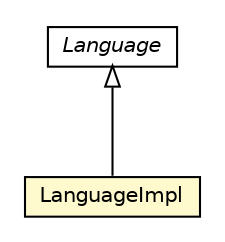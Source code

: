 #!/usr/local/bin/dot
#
# Class diagram 
# Generated by UMLGraph version R5_6-24-gf6e263 (http://www.umlgraph.org/)
#

digraph G {
	edge [fontname="Helvetica",fontsize=10,labelfontname="Helvetica",labelfontsize=10];
	node [fontname="Helvetica",fontsize=10,shape=plaintext];
	nodesep=0.25;
	ranksep=0.5;
	// org.universAAL.ontology.language.Language
	c216697 [label=<<table title="org.universAAL.ontology.language.Language" border="0" cellborder="1" cellspacing="0" cellpadding="2" port="p" href="./Language.html">
		<tr><td><table border="0" cellspacing="0" cellpadding="1">
<tr><td align="center" balign="center"><font face="Helvetica-Oblique"> Language </font></td></tr>
		</table></td></tr>
		</table>>, URL="./Language.html", fontname="Helvetica", fontcolor="black", fontsize=10.0];
	// org.universAAL.ontology.language.LanguageImpl
	c216698 [label=<<table title="org.universAAL.ontology.language.LanguageImpl" border="0" cellborder="1" cellspacing="0" cellpadding="2" port="p" bgcolor="lemonChiffon" href="./LanguageImpl.html">
		<tr><td><table border="0" cellspacing="0" cellpadding="1">
<tr><td align="center" balign="center"> LanguageImpl </td></tr>
		</table></td></tr>
		</table>>, URL="./LanguageImpl.html", fontname="Helvetica", fontcolor="black", fontsize=10.0];
	//org.universAAL.ontology.language.LanguageImpl extends org.universAAL.ontology.language.Language
	c216697:p -> c216698:p [dir=back,arrowtail=empty];
}

